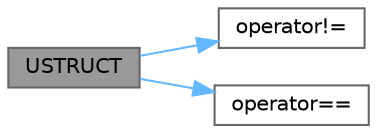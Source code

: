 digraph "USTRUCT"
{
 // INTERACTIVE_SVG=YES
 // LATEX_PDF_SIZE
  bgcolor="transparent";
  edge [fontname=Helvetica,fontsize=10,labelfontname=Helvetica,labelfontsize=10];
  node [fontname=Helvetica,fontsize=10,shape=box,height=0.2,width=0.4];
  rankdir="LR";
  Node1 [id="Node000001",label="USTRUCT",height=0.2,width=0.4,color="gray40", fillcolor="grey60", style="filled", fontcolor="black",tooltip="Structure defining a concrete tick interval for a Sequencer based evaluation."];
  Node1 -> Node2 [id="edge1_Node000001_Node000002",color="steelblue1",style="solid",tooltip=" "];
  Node2 [id="Node000002",label="operator!=",height=0.2,width=0.4,color="grey40", fillcolor="white", style="filled",URL="$d0/d54/StateTreeTypes_8h.html#ac7c6317273de456bf941c2f0cfe357bd",tooltip=" "];
  Node1 -> Node3 [id="edge2_Node000001_Node000003",color="steelblue1",style="solid",tooltip=" "];
  Node3 [id="Node000003",label="operator==",height=0.2,width=0.4,color="grey40", fillcolor="white", style="filled",URL="$d2/d98/EpicRtcVideoCommon_8h.html#a5b395fb6e30878f0ec1df7af2c2069af",tooltip=" "];
}
